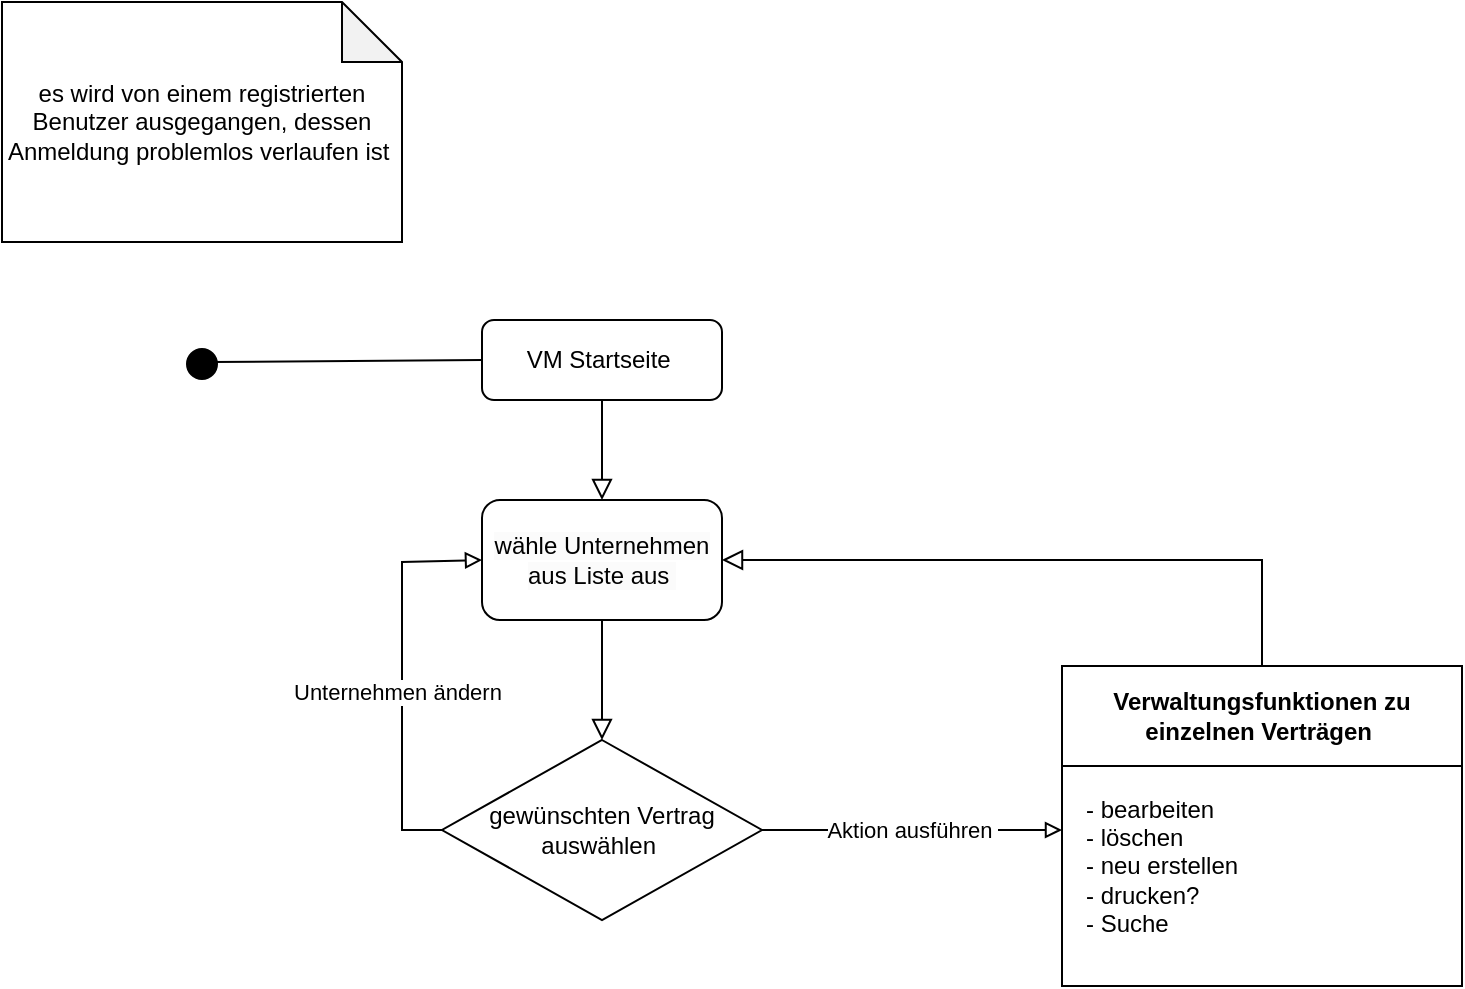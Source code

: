 <mxfile version="24.3.1" type="github">
  <diagram id="C5RBs43oDa-KdzZeNtuy" name="Page-1">
    <mxGraphModel dx="954" dy="652" grid="1" gridSize="10" guides="1" tooltips="1" connect="1" arrows="1" fold="1" page="1" pageScale="1" pageWidth="827" pageHeight="1169" math="0" shadow="0">
      <root>
        <mxCell id="WIyWlLk6GJQsqaUBKTNV-0" />
        <mxCell id="WIyWlLk6GJQsqaUBKTNV-1" parent="WIyWlLk6GJQsqaUBKTNV-0" />
        <mxCell id="WIyWlLk6GJQsqaUBKTNV-2" value="" style="rounded=0;html=1;jettySize=auto;orthogonalLoop=1;fontSize=11;endArrow=block;endFill=0;endSize=8;strokeWidth=1;shadow=0;labelBackgroundColor=none;edgeStyle=orthogonalEdgeStyle;entryX=0.5;entryY=0;entryDx=0;entryDy=0;" parent="WIyWlLk6GJQsqaUBKTNV-1" source="WIyWlLk6GJQsqaUBKTNV-3" target="dbAgIo4c6Hb7sSEYwWGR-1" edge="1">
          <mxGeometry relative="1" as="geometry">
            <mxPoint x="320" y="199" as="targetPoint" />
          </mxGeometry>
        </mxCell>
        <mxCell id="WIyWlLk6GJQsqaUBKTNV-3" value="VM Startseite&amp;nbsp;" style="rounded=1;whiteSpace=wrap;html=1;fontSize=12;glass=0;strokeWidth=1;shadow=0;" parent="WIyWlLk6GJQsqaUBKTNV-1" vertex="1">
          <mxGeometry x="260" y="179" width="120" height="40" as="geometry" />
        </mxCell>
        <mxCell id="dbAgIo4c6Hb7sSEYwWGR-0" value="es wird von einem registrierten Benutzer ausgegangen, dessen Anmeldung problemlos verlaufen ist&amp;nbsp;" style="shape=note;whiteSpace=wrap;html=1;backgroundOutline=1;darkOpacity=0.05;" vertex="1" parent="WIyWlLk6GJQsqaUBKTNV-1">
          <mxGeometry x="20" y="20" width="200" height="120" as="geometry" />
        </mxCell>
        <mxCell id="dbAgIo4c6Hb7sSEYwWGR-1" value="&lt;meta charset=&quot;utf-8&quot;&gt;&lt;span style=&quot;color: rgb(0, 0, 0); font-family: Helvetica; font-size: 12px; font-style: normal; font-variant-ligatures: normal; font-variant-caps: normal; font-weight: 400; letter-spacing: normal; orphans: 2; text-align: center; text-indent: 0px; text-transform: none; white-space: normal; widows: 2; word-spacing: 0px; -webkit-text-stroke-width: 0px; background-color: rgb(251, 251, 251); text-decoration-thickness: initial; text-decoration-style: initial; text-decoration-color: initial; display: inline !important; float: none;&quot;&gt;wähle Unternehmen aus Liste aus&amp;nbsp;&lt;/span&gt;" style="rounded=1;whiteSpace=wrap;html=1;" vertex="1" parent="WIyWlLk6GJQsqaUBKTNV-1">
          <mxGeometry x="260" y="269" width="120" height="60" as="geometry" />
        </mxCell>
        <mxCell id="dbAgIo4c6Hb7sSEYwWGR-6" value="" style="endArrow=none;html=1;rounded=0;entryX=0;entryY=0.5;entryDx=0;entryDy=0;exitX=0.5;exitY=0.5;exitDx=0;exitDy=0;exitPerimeter=0;" edge="1" parent="WIyWlLk6GJQsqaUBKTNV-1" target="WIyWlLk6GJQsqaUBKTNV-3">
          <mxGeometry width="50" height="50" relative="1" as="geometry">
            <mxPoint x="125" y="200" as="sourcePoint" />
            <mxPoint x="220" y="150" as="targetPoint" />
          </mxGeometry>
        </mxCell>
        <mxCell id="dbAgIo4c6Hb7sSEYwWGR-7" value="gewünschten Vertrag auswählen&amp;nbsp;" style="rhombus;whiteSpace=wrap;html=1;" vertex="1" parent="WIyWlLk6GJQsqaUBKTNV-1">
          <mxGeometry x="240" y="389" width="160" height="90" as="geometry" />
        </mxCell>
        <mxCell id="dbAgIo4c6Hb7sSEYwWGR-9" value="" style="endArrow=block;html=1;rounded=0;exitX=0;exitY=0.5;exitDx=0;exitDy=0;entryX=0;entryY=0.5;entryDx=0;entryDy=0;endFill=0;" edge="1" parent="WIyWlLk6GJQsqaUBKTNV-1" source="dbAgIo4c6Hb7sSEYwWGR-7" target="dbAgIo4c6Hb7sSEYwWGR-1">
          <mxGeometry width="50" height="50" relative="1" as="geometry">
            <mxPoint x="390" y="360" as="sourcePoint" />
            <mxPoint x="440" y="310" as="targetPoint" />
            <Array as="points">
              <mxPoint x="220" y="434" />
              <mxPoint x="220" y="300" />
            </Array>
          </mxGeometry>
        </mxCell>
        <mxCell id="dbAgIo4c6Hb7sSEYwWGR-10" value="Unternehmen ändern&amp;nbsp;" style="edgeLabel;html=1;align=center;verticalAlign=middle;resizable=0;points=[];" vertex="1" connectable="0" parent="dbAgIo4c6Hb7sSEYwWGR-9">
          <mxGeometry x="-0.077" y="1" relative="1" as="geometry">
            <mxPoint as="offset" />
          </mxGeometry>
        </mxCell>
        <mxCell id="dbAgIo4c6Hb7sSEYwWGR-11" value="Verwaltungsfunktionen zu einzelnen Verträgen&amp;nbsp;" style="swimlane;whiteSpace=wrap;html=1;startSize=50;" vertex="1" parent="WIyWlLk6GJQsqaUBKTNV-1">
          <mxGeometry x="550" y="352" width="200" height="160" as="geometry" />
        </mxCell>
        <mxCell id="dbAgIo4c6Hb7sSEYwWGR-12" value="- bearbeiten&amp;nbsp;&lt;div&gt;- löschen&amp;nbsp;&lt;/div&gt;&lt;div&gt;- neu erstellen&lt;/div&gt;&lt;div&gt;- drucken?&amp;nbsp;&lt;/div&gt;&lt;div&gt;- Suche&amp;nbsp;&lt;/div&gt;" style="text;html=1;align=left;verticalAlign=middle;resizable=0;points=[];autosize=1;strokeColor=none;fillColor=none;" vertex="1" parent="dbAgIo4c6Hb7sSEYwWGR-11">
          <mxGeometry x="10" y="55" width="100" height="90" as="geometry" />
        </mxCell>
        <mxCell id="dbAgIo4c6Hb7sSEYwWGR-14" value="Aktion ausführen&amp;nbsp;" style="endArrow=block;html=1;rounded=0;exitX=1;exitY=0.5;exitDx=0;exitDy=0;endFill=0;entryX=0;entryY=0.5;entryDx=0;entryDy=0;" edge="1" parent="WIyWlLk6GJQsqaUBKTNV-1" source="dbAgIo4c6Hb7sSEYwWGR-7">
          <mxGeometry width="50" height="50" relative="1" as="geometry">
            <mxPoint x="390" y="419" as="sourcePoint" />
            <mxPoint x="550" y="434" as="targetPoint" />
          </mxGeometry>
        </mxCell>
        <mxCell id="dbAgIo4c6Hb7sSEYwWGR-15" value="" style="strokeWidth=2;html=1;shape=mxgraph.flowchart.start_1;whiteSpace=wrap;fillColor=#000000;aspect=fixed;" vertex="1" parent="WIyWlLk6GJQsqaUBKTNV-1">
          <mxGeometry x="113" y="194" width="14" height="14" as="geometry" />
        </mxCell>
        <mxCell id="dbAgIo4c6Hb7sSEYwWGR-17" value="" style="rounded=0;html=1;jettySize=auto;orthogonalLoop=1;fontSize=11;endArrow=block;endFill=0;endSize=8;strokeWidth=1;shadow=0;labelBackgroundColor=none;edgeStyle=orthogonalEdgeStyle;entryX=1;entryY=0.5;entryDx=0;entryDy=0;exitX=0.5;exitY=0;exitDx=0;exitDy=0;" edge="1" parent="WIyWlLk6GJQsqaUBKTNV-1" source="dbAgIo4c6Hb7sSEYwWGR-11" target="dbAgIo4c6Hb7sSEYwWGR-1">
          <mxGeometry relative="1" as="geometry">
            <mxPoint x="330" y="229" as="sourcePoint" />
            <mxPoint x="330" y="279" as="targetPoint" />
          </mxGeometry>
        </mxCell>
        <mxCell id="dbAgIo4c6Hb7sSEYwWGR-18" value="" style="rounded=0;html=1;jettySize=auto;orthogonalLoop=1;fontSize=11;endArrow=block;endFill=0;endSize=8;strokeWidth=1;shadow=0;labelBackgroundColor=none;edgeStyle=orthogonalEdgeStyle;entryX=0.5;entryY=0;entryDx=0;entryDy=0;exitX=0.5;exitY=1;exitDx=0;exitDy=0;" edge="1" parent="WIyWlLk6GJQsqaUBKTNV-1" source="dbAgIo4c6Hb7sSEYwWGR-1" target="dbAgIo4c6Hb7sSEYwWGR-7">
          <mxGeometry relative="1" as="geometry">
            <mxPoint x="330" y="241" as="sourcePoint" />
            <mxPoint x="330" y="291" as="targetPoint" />
          </mxGeometry>
        </mxCell>
      </root>
    </mxGraphModel>
  </diagram>
</mxfile>
